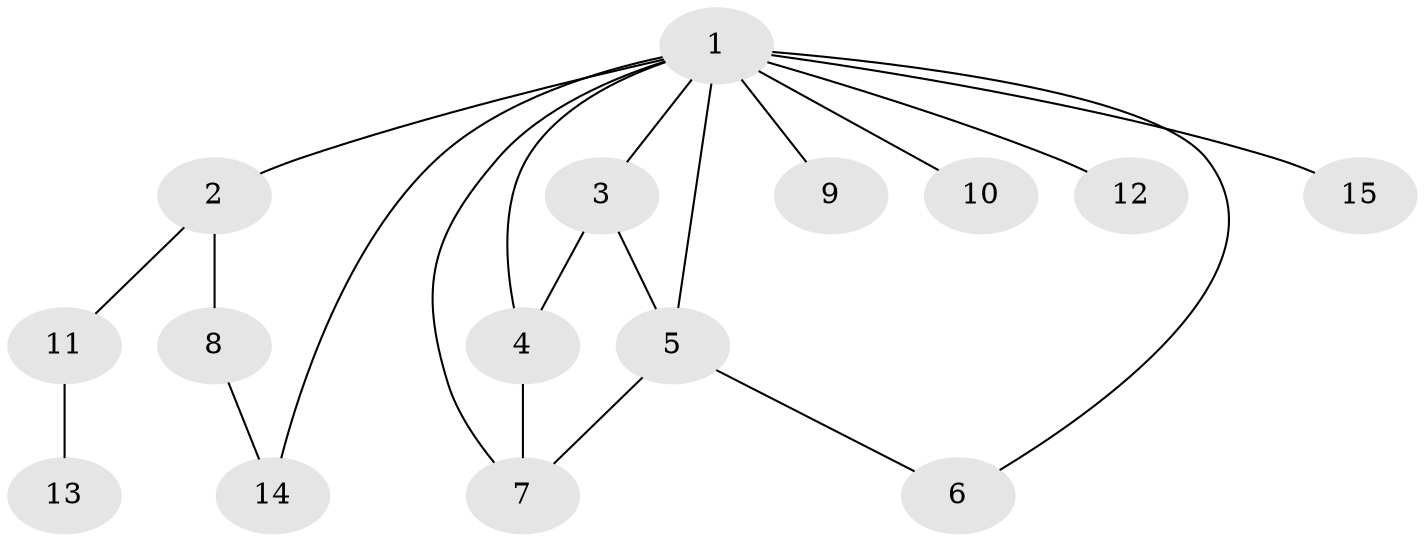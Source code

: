 // original degree distribution, {2: 0.2765957446808511, 11: 0.02127659574468085, 4: 0.06382978723404255, 7: 0.0425531914893617, 3: 0.06382978723404255, 5: 0.06382978723404255, 1: 0.44680851063829785, 6: 0.02127659574468085}
// Generated by graph-tools (version 1.1) at 2025/52/03/04/25 22:52:40]
// undirected, 15 vertices, 20 edges
graph export_dot {
  node [color=gray90,style=filled];
  1;
  2;
  3;
  4;
  5;
  6;
  7;
  8;
  9;
  10;
  11;
  12;
  13;
  14;
  15;
  1 -- 2 [weight=1.0];
  1 -- 3 [weight=1.0];
  1 -- 4 [weight=2.0];
  1 -- 5 [weight=1.0];
  1 -- 6 [weight=1.0];
  1 -- 7 [weight=2.0];
  1 -- 9 [weight=1.0];
  1 -- 10 [weight=1.0];
  1 -- 12 [weight=3.0];
  1 -- 14 [weight=1.0];
  1 -- 15 [weight=1.0];
  2 -- 8 [weight=1.0];
  2 -- 11 [weight=1.0];
  3 -- 4 [weight=1.0];
  3 -- 5 [weight=1.0];
  4 -- 7 [weight=1.0];
  5 -- 6 [weight=1.0];
  5 -- 7 [weight=2.0];
  8 -- 14 [weight=1.0];
  11 -- 13 [weight=1.0];
}
